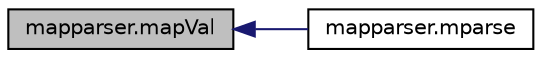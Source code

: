 digraph "mapparser.mapVal"
{
  edge [fontname="Helvetica",fontsize="10",labelfontname="Helvetica",labelfontsize="10"];
  node [fontname="Helvetica",fontsize="10",shape=record];
  rankdir="LR";
  Node1 [label="mapparser.mapVal",height=0.2,width=0.4,color="black", fillcolor="grey75", style="filled" fontcolor="black"];
  Node1 -> Node2 [dir="back",color="midnightblue",fontsize="10",style="solid",fontname="Helvetica"];
  Node2 [label="mapparser.mparse",height=0.2,width=0.4,color="black", fillcolor="white", style="filled",URL="$namespacemapparser.html#a6579236bba8a001573466604b1f7b398",tooltip="Parses a map file into a list of obstacles. "];
}
